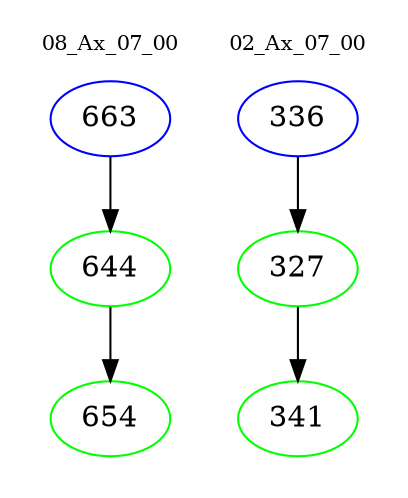 digraph{
subgraph cluster_0 {
color = white
label = "08_Ax_07_00";
fontsize=10;
T0_663 [label="663", color="blue"]
T0_663 -> T0_644 [color="black"]
T0_644 [label="644", color="green"]
T0_644 -> T0_654 [color="black"]
T0_654 [label="654", color="green"]
}
subgraph cluster_1 {
color = white
label = "02_Ax_07_00";
fontsize=10;
T1_336 [label="336", color="blue"]
T1_336 -> T1_327 [color="black"]
T1_327 [label="327", color="green"]
T1_327 -> T1_341 [color="black"]
T1_341 [label="341", color="green"]
}
}
